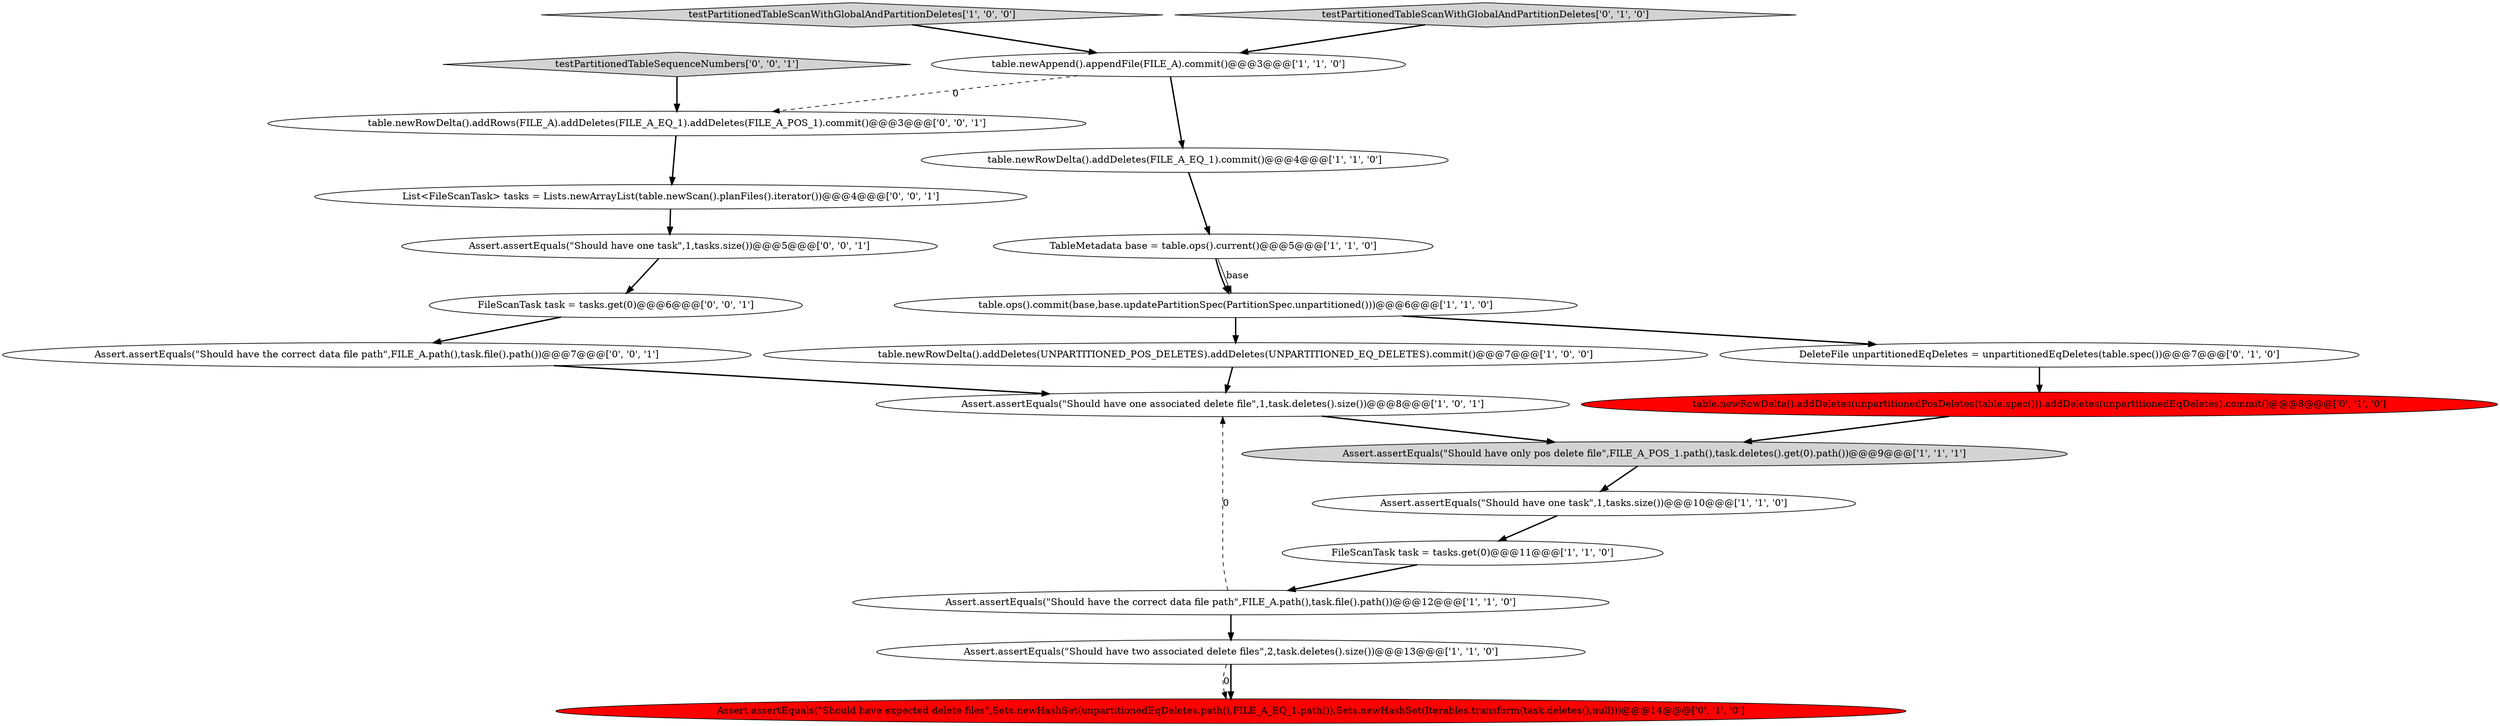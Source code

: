 digraph {
18 [style = filled, label = "FileScanTask task = tasks.get(0)@@@6@@@['0', '0', '1']", fillcolor = white, shape = ellipse image = "AAA0AAABBB3BBB"];
9 [style = filled, label = "table.newRowDelta().addDeletes(FILE_A_EQ_1).commit()@@@4@@@['1', '1', '0']", fillcolor = white, shape = ellipse image = "AAA0AAABBB1BBB"];
11 [style = filled, label = "FileScanTask task = tasks.get(0)@@@11@@@['1', '1', '0']", fillcolor = white, shape = ellipse image = "AAA0AAABBB1BBB"];
6 [style = filled, label = "TableMetadata base = table.ops().current()@@@5@@@['1', '1', '0']", fillcolor = white, shape = ellipse image = "AAA0AAABBB1BBB"];
7 [style = filled, label = "table.newRowDelta().addDeletes(UNPARTITIONED_POS_DELETES).addDeletes(UNPARTITIONED_EQ_DELETES).commit()@@@7@@@['1', '0', '0']", fillcolor = white, shape = ellipse image = "AAA0AAABBB1BBB"];
19 [style = filled, label = "table.newRowDelta().addRows(FILE_A).addDeletes(FILE_A_EQ_1).addDeletes(FILE_A_POS_1).commit()@@@3@@@['0', '0', '1']", fillcolor = white, shape = ellipse image = "AAA0AAABBB3BBB"];
2 [style = filled, label = "Assert.assertEquals(\"Should have only pos delete file\",FILE_A_POS_1.path(),task.deletes().get(0).path())@@@9@@@['1', '1', '1']", fillcolor = lightgray, shape = ellipse image = "AAA0AAABBB1BBB"];
16 [style = filled, label = "List<FileScanTask> tasks = Lists.newArrayList(table.newScan().planFiles().iterator())@@@4@@@['0', '0', '1']", fillcolor = white, shape = ellipse image = "AAA0AAABBB3BBB"];
1 [style = filled, label = "Assert.assertEquals(\"Should have one associated delete file\",1,task.deletes().size())@@@8@@@['1', '0', '1']", fillcolor = white, shape = ellipse image = "AAA0AAABBB1BBB"];
14 [style = filled, label = "table.newRowDelta().addDeletes(unpartitionedPosDeletes(table.spec())).addDeletes(unpartitionedEqDeletes).commit()@@@8@@@['0', '1', '0']", fillcolor = red, shape = ellipse image = "AAA1AAABBB2BBB"];
21 [style = filled, label = "Assert.assertEquals(\"Should have one task\",1,tasks.size())@@@5@@@['0', '0', '1']", fillcolor = white, shape = ellipse image = "AAA0AAABBB3BBB"];
0 [style = filled, label = "table.ops().commit(base,base.updatePartitionSpec(PartitionSpec.unpartitioned()))@@@6@@@['1', '1', '0']", fillcolor = white, shape = ellipse image = "AAA0AAABBB1BBB"];
12 [style = filled, label = "DeleteFile unpartitionedEqDeletes = unpartitionedEqDeletes(table.spec())@@@7@@@['0', '1', '0']", fillcolor = white, shape = ellipse image = "AAA0AAABBB2BBB"];
15 [style = filled, label = "Assert.assertEquals(\"Should have expected delete files\",Sets.newHashSet(unpartitionedEqDeletes.path(),FILE_A_EQ_1.path()),Sets.newHashSet(Iterables.transform(task.deletes(),null)))@@@14@@@['0', '1', '0']", fillcolor = red, shape = ellipse image = "AAA1AAABBB2BBB"];
8 [style = filled, label = "testPartitionedTableScanWithGlobalAndPartitionDeletes['1', '0', '0']", fillcolor = lightgray, shape = diamond image = "AAA0AAABBB1BBB"];
13 [style = filled, label = "testPartitionedTableScanWithGlobalAndPartitionDeletes['0', '1', '0']", fillcolor = lightgray, shape = diamond image = "AAA0AAABBB2BBB"];
5 [style = filled, label = "Assert.assertEquals(\"Should have one task\",1,tasks.size())@@@10@@@['1', '1', '0']", fillcolor = white, shape = ellipse image = "AAA0AAABBB1BBB"];
17 [style = filled, label = "testPartitionedTableSequenceNumbers['0', '0', '1']", fillcolor = lightgray, shape = diamond image = "AAA0AAABBB3BBB"];
20 [style = filled, label = "Assert.assertEquals(\"Should have the correct data file path\",FILE_A.path(),task.file().path())@@@7@@@['0', '0', '1']", fillcolor = white, shape = ellipse image = "AAA0AAABBB3BBB"];
3 [style = filled, label = "Assert.assertEquals(\"Should have the correct data file path\",FILE_A.path(),task.file().path())@@@12@@@['1', '1', '0']", fillcolor = white, shape = ellipse image = "AAA0AAABBB1BBB"];
10 [style = filled, label = "Assert.assertEquals(\"Should have two associated delete files\",2,task.deletes().size())@@@13@@@['1', '1', '0']", fillcolor = white, shape = ellipse image = "AAA0AAABBB1BBB"];
4 [style = filled, label = "table.newAppend().appendFile(FILE_A).commit()@@@3@@@['1', '1', '0']", fillcolor = white, shape = ellipse image = "AAA0AAABBB1BBB"];
10->15 [style = dashed, label="0"];
4->9 [style = bold, label=""];
7->1 [style = bold, label=""];
10->15 [style = bold, label=""];
3->1 [style = dashed, label="0"];
0->12 [style = bold, label=""];
6->0 [style = bold, label=""];
20->1 [style = bold, label=""];
17->19 [style = bold, label=""];
21->18 [style = bold, label=""];
9->6 [style = bold, label=""];
19->16 [style = bold, label=""];
0->7 [style = bold, label=""];
3->10 [style = bold, label=""];
18->20 [style = bold, label=""];
6->0 [style = solid, label="base"];
11->3 [style = bold, label=""];
16->21 [style = bold, label=""];
12->14 [style = bold, label=""];
4->19 [style = dashed, label="0"];
1->2 [style = bold, label=""];
5->11 [style = bold, label=""];
14->2 [style = bold, label=""];
8->4 [style = bold, label=""];
2->5 [style = bold, label=""];
13->4 [style = bold, label=""];
}
